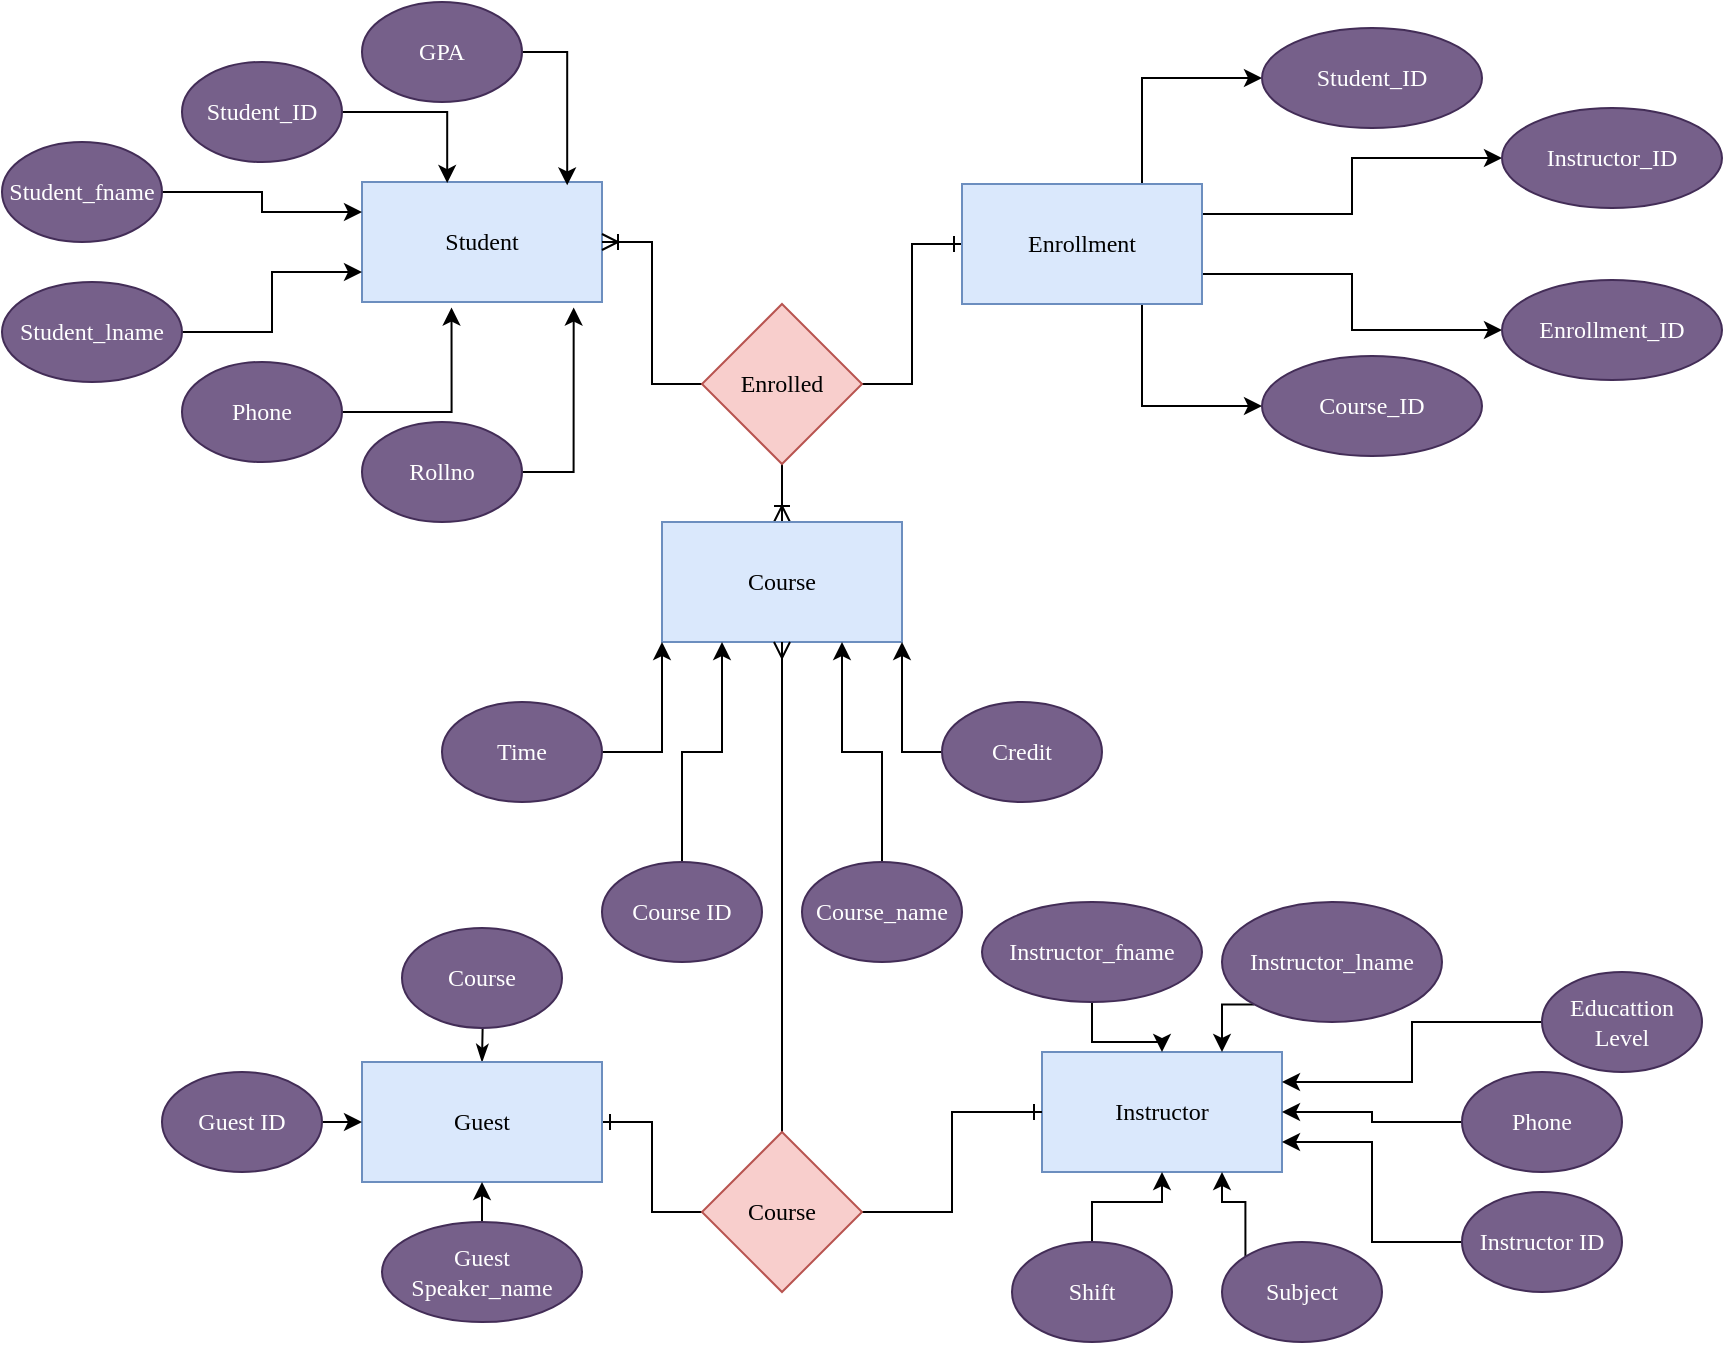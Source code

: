 <mxfile version="21.3.3" type="github">
  <diagram name="Page-1" id="usHrcnoAU3tcRTf7viQb">
    <mxGraphModel dx="1444" dy="796" grid="1" gridSize="10" guides="1" tooltips="1" connect="1" arrows="1" fold="1" page="1" pageScale="1" pageWidth="850" pageHeight="1100" math="0" shadow="0">
      <root>
        <mxCell id="0" />
        <mxCell id="1" parent="0" />
        <mxCell id="ec4J29s_vWeNu1NEpmu9-1" value="Student" style="rounded=0;whiteSpace=wrap;html=1;fillColor=#dae8fc;strokeColor=#6c8ebf;fontFamily=Times New Roman;" vertex="1" parent="1">
          <mxGeometry x="240" y="150" width="120" height="60" as="geometry" />
        </mxCell>
        <mxCell id="ec4J29s_vWeNu1NEpmu9-2" style="edgeStyle=orthogonalEdgeStyle;rounded=0;orthogonalLoop=1;jettySize=auto;html=1;exitX=1;exitY=0.5;exitDx=0;exitDy=0;entryX=0;entryY=0.25;entryDx=0;entryDy=0;fontFamily=Times New Roman;" edge="1" parent="1" source="ec4J29s_vWeNu1NEpmu9-3" target="ec4J29s_vWeNu1NEpmu9-1">
          <mxGeometry relative="1" as="geometry" />
        </mxCell>
        <mxCell id="ec4J29s_vWeNu1NEpmu9-3" value="Student_fname" style="ellipse;whiteSpace=wrap;html=1;fillColor=#76608a;strokeColor=#432D57;fontColor=#ffffff;fontFamily=Times New Roman;" vertex="1" parent="1">
          <mxGeometry x="60" y="130" width="80" height="50" as="geometry" />
        </mxCell>
        <mxCell id="ec4J29s_vWeNu1NEpmu9-4" style="edgeStyle=orthogonalEdgeStyle;rounded=0;orthogonalLoop=1;jettySize=auto;html=1;exitX=1;exitY=0.5;exitDx=0;exitDy=0;entryX=0.373;entryY=1.046;entryDx=0;entryDy=0;entryPerimeter=0;fontFamily=Times New Roman;" edge="1" parent="1" source="ec4J29s_vWeNu1NEpmu9-5" target="ec4J29s_vWeNu1NEpmu9-1">
          <mxGeometry relative="1" as="geometry" />
        </mxCell>
        <mxCell id="ec4J29s_vWeNu1NEpmu9-5" value="Phone" style="ellipse;whiteSpace=wrap;html=1;fillColor=#76608a;strokeColor=#432D57;fontColor=#ffffff;fontFamily=Times New Roman;" vertex="1" parent="1">
          <mxGeometry x="150" y="240" width="80" height="50" as="geometry" />
        </mxCell>
        <mxCell id="ec4J29s_vWeNu1NEpmu9-6" style="edgeStyle=orthogonalEdgeStyle;rounded=0;orthogonalLoop=1;jettySize=auto;html=1;exitX=1;exitY=0.5;exitDx=0;exitDy=0;entryX=0.355;entryY=0.009;entryDx=0;entryDy=0;entryPerimeter=0;fontFamily=Times New Roman;" edge="1" parent="1" source="ec4J29s_vWeNu1NEpmu9-7" target="ec4J29s_vWeNu1NEpmu9-1">
          <mxGeometry relative="1" as="geometry" />
        </mxCell>
        <mxCell id="ec4J29s_vWeNu1NEpmu9-7" value="Student_ID" style="ellipse;whiteSpace=wrap;html=1;fillColor=#76608a;strokeColor=#432D57;fontColor=#ffffff;fontFamily=Times New Roman;" vertex="1" parent="1">
          <mxGeometry x="150" y="90" width="80" height="50" as="geometry" />
        </mxCell>
        <mxCell id="ec4J29s_vWeNu1NEpmu9-8" style="edgeStyle=orthogonalEdgeStyle;rounded=0;orthogonalLoop=1;jettySize=auto;html=1;exitX=1;exitY=0.5;exitDx=0;exitDy=0;entryX=0.855;entryY=0.028;entryDx=0;entryDy=0;entryPerimeter=0;fontFamily=Times New Roman;" edge="1" parent="1" source="ec4J29s_vWeNu1NEpmu9-9" target="ec4J29s_vWeNu1NEpmu9-1">
          <mxGeometry relative="1" as="geometry" />
        </mxCell>
        <mxCell id="ec4J29s_vWeNu1NEpmu9-9" value="GPA" style="ellipse;whiteSpace=wrap;html=1;fillColor=#76608a;strokeColor=#432D57;fontColor=#ffffff;fontFamily=Times New Roman;" vertex="1" parent="1">
          <mxGeometry x="240" y="60" width="80" height="50" as="geometry" />
        </mxCell>
        <mxCell id="ec4J29s_vWeNu1NEpmu9-10" style="edgeStyle=orthogonalEdgeStyle;rounded=0;orthogonalLoop=1;jettySize=auto;html=1;exitX=1;exitY=0.5;exitDx=0;exitDy=0;entryX=0;entryY=0.75;entryDx=0;entryDy=0;fontFamily=Times New Roman;" edge="1" parent="1" source="ec4J29s_vWeNu1NEpmu9-11" target="ec4J29s_vWeNu1NEpmu9-1">
          <mxGeometry relative="1" as="geometry" />
        </mxCell>
        <mxCell id="ec4J29s_vWeNu1NEpmu9-11" value="Student_lname" style="ellipse;whiteSpace=wrap;html=1;fillColor=#76608a;strokeColor=#432D57;fontColor=#ffffff;fontFamily=Times New Roman;" vertex="1" parent="1">
          <mxGeometry x="60" y="200" width="90" height="50" as="geometry" />
        </mxCell>
        <mxCell id="ec4J29s_vWeNu1NEpmu9-12" style="edgeStyle=orthogonalEdgeStyle;rounded=0;orthogonalLoop=1;jettySize=auto;html=1;exitX=1;exitY=0.5;exitDx=0;exitDy=0;entryX=0.882;entryY=1.046;entryDx=0;entryDy=0;entryPerimeter=0;fontFamily=Times New Roman;" edge="1" parent="1" source="ec4J29s_vWeNu1NEpmu9-13" target="ec4J29s_vWeNu1NEpmu9-1">
          <mxGeometry relative="1" as="geometry" />
        </mxCell>
        <mxCell id="ec4J29s_vWeNu1NEpmu9-13" value="Rollno" style="ellipse;whiteSpace=wrap;html=1;fillColor=#76608a;strokeColor=#432D57;fontColor=#ffffff;fontFamily=Times New Roman;" vertex="1" parent="1">
          <mxGeometry x="240" y="270" width="80" height="50" as="geometry" />
        </mxCell>
        <mxCell id="ec4J29s_vWeNu1NEpmu9-14" style="edgeStyle=orthogonalEdgeStyle;rounded=0;orthogonalLoop=1;jettySize=auto;html=1;exitX=0;exitY=0.5;exitDx=0;exitDy=0;entryX=1;entryY=0.5;entryDx=0;entryDy=0;endArrow=ERoneToMany;endFill=0;fontFamily=Times New Roman;" edge="1" parent="1" source="ec4J29s_vWeNu1NEpmu9-17" target="ec4J29s_vWeNu1NEpmu9-1">
          <mxGeometry relative="1" as="geometry" />
        </mxCell>
        <mxCell id="ec4J29s_vWeNu1NEpmu9-15" style="edgeStyle=orthogonalEdgeStyle;rounded=0;orthogonalLoop=1;jettySize=auto;html=1;exitX=1;exitY=0.5;exitDx=0;exitDy=0;entryX=0;entryY=0.5;entryDx=0;entryDy=0;endArrow=ERone;endFill=0;fontFamily=Times New Roman;" edge="1" parent="1" source="ec4J29s_vWeNu1NEpmu9-17" target="ec4J29s_vWeNu1NEpmu9-46">
          <mxGeometry relative="1" as="geometry" />
        </mxCell>
        <mxCell id="ec4J29s_vWeNu1NEpmu9-16" style="edgeStyle=orthogonalEdgeStyle;rounded=0;orthogonalLoop=1;jettySize=auto;html=1;exitX=0.5;exitY=1;exitDx=0;exitDy=0;entryX=0.5;entryY=0;entryDx=0;entryDy=0;endArrow=ERoneToMany;endFill=0;fontFamily=Times New Roman;" edge="1" parent="1" source="ec4J29s_vWeNu1NEpmu9-17" target="ec4J29s_vWeNu1NEpmu9-31">
          <mxGeometry relative="1" as="geometry" />
        </mxCell>
        <mxCell id="ec4J29s_vWeNu1NEpmu9-17" value="Enrolled" style="rhombus;whiteSpace=wrap;html=1;fillColor=#f8cecc;strokeColor=#b85450;fontFamily=Times New Roman;" vertex="1" parent="1">
          <mxGeometry x="410" y="211" width="80" height="80" as="geometry" />
        </mxCell>
        <mxCell id="ec4J29s_vWeNu1NEpmu9-18" value="Instructor" style="rounded=0;whiteSpace=wrap;html=1;fillColor=#dae8fc;strokeColor=#6c8ebf;fontFamily=Times New Roman;" vertex="1" parent="1">
          <mxGeometry x="580" y="585" width="120" height="60" as="geometry" />
        </mxCell>
        <mxCell id="ec4J29s_vWeNu1NEpmu9-19" style="edgeStyle=orthogonalEdgeStyle;rounded=0;orthogonalLoop=1;jettySize=auto;html=1;exitX=0.5;exitY=1;exitDx=0;exitDy=0;entryX=0.5;entryY=0;entryDx=0;entryDy=0;fontFamily=Times New Roman;" edge="1" parent="1" source="ec4J29s_vWeNu1NEpmu9-20" target="ec4J29s_vWeNu1NEpmu9-18">
          <mxGeometry relative="1" as="geometry" />
        </mxCell>
        <mxCell id="ec4J29s_vWeNu1NEpmu9-20" value="Instructor_fname" style="ellipse;whiteSpace=wrap;html=1;fillColor=#76608a;strokeColor=#432D57;fontColor=#ffffff;fontFamily=Times New Roman;" vertex="1" parent="1">
          <mxGeometry x="550" y="510" width="110" height="50" as="geometry" />
        </mxCell>
        <mxCell id="ec4J29s_vWeNu1NEpmu9-21" style="edgeStyle=orthogonalEdgeStyle;rounded=0;orthogonalLoop=1;jettySize=auto;html=1;exitX=0;exitY=0.5;exitDx=0;exitDy=0;entryX=1;entryY=0.75;entryDx=0;entryDy=0;fontFamily=Times New Roman;" edge="1" parent="1" source="ec4J29s_vWeNu1NEpmu9-22" target="ec4J29s_vWeNu1NEpmu9-18">
          <mxGeometry relative="1" as="geometry" />
        </mxCell>
        <mxCell id="ec4J29s_vWeNu1NEpmu9-22" value="Instructor ID" style="ellipse;whiteSpace=wrap;html=1;fillColor=#76608a;strokeColor=#432D57;fontColor=#ffffff;fontFamily=Times New Roman;" vertex="1" parent="1">
          <mxGeometry x="790" y="655" width="80" height="50" as="geometry" />
        </mxCell>
        <mxCell id="ec4J29s_vWeNu1NEpmu9-23" style="edgeStyle=orthogonalEdgeStyle;rounded=0;orthogonalLoop=1;jettySize=auto;html=1;exitX=0;exitY=0.5;exitDx=0;exitDy=0;entryX=1;entryY=0.25;entryDx=0;entryDy=0;fontFamily=Times New Roman;" edge="1" parent="1" source="ec4J29s_vWeNu1NEpmu9-24" target="ec4J29s_vWeNu1NEpmu9-18">
          <mxGeometry relative="1" as="geometry" />
        </mxCell>
        <mxCell id="ec4J29s_vWeNu1NEpmu9-24" value="Educattion&lt;br&gt;Level" style="ellipse;whiteSpace=wrap;html=1;fillColor=#76608a;strokeColor=#432D57;fontColor=#ffffff;fontFamily=Times New Roman;" vertex="1" parent="1">
          <mxGeometry x="830" y="545" width="80" height="50" as="geometry" />
        </mxCell>
        <mxCell id="ec4J29s_vWeNu1NEpmu9-91" style="edgeStyle=orthogonalEdgeStyle;rounded=0;orthogonalLoop=1;jettySize=auto;html=1;exitX=0;exitY=1;exitDx=0;exitDy=0;entryX=0.75;entryY=0;entryDx=0;entryDy=0;fontFamily=Times New Roman;" edge="1" parent="1" source="ec4J29s_vWeNu1NEpmu9-26" target="ec4J29s_vWeNu1NEpmu9-18">
          <mxGeometry relative="1" as="geometry" />
        </mxCell>
        <mxCell id="ec4J29s_vWeNu1NEpmu9-26" value="Instructor_lname" style="ellipse;whiteSpace=wrap;html=1;fillColor=#76608a;strokeColor=#432D57;fontColor=#ffffff;fontFamily=Times New Roman;" vertex="1" parent="1">
          <mxGeometry x="670" y="510" width="110" height="60" as="geometry" />
        </mxCell>
        <mxCell id="ec4J29s_vWeNu1NEpmu9-90" style="edgeStyle=orthogonalEdgeStyle;rounded=0;orthogonalLoop=1;jettySize=auto;html=1;exitX=0;exitY=0;exitDx=0;exitDy=0;entryX=0.75;entryY=1;entryDx=0;entryDy=0;fontFamily=Times New Roman;" edge="1" parent="1" source="ec4J29s_vWeNu1NEpmu9-28" target="ec4J29s_vWeNu1NEpmu9-18">
          <mxGeometry relative="1" as="geometry" />
        </mxCell>
        <mxCell id="ec4J29s_vWeNu1NEpmu9-28" value="Subject" style="ellipse;whiteSpace=wrap;html=1;fillColor=#76608a;strokeColor=#432D57;fontColor=#ffffff;fontFamily=Times New Roman;" vertex="1" parent="1">
          <mxGeometry x="670" y="680" width="80" height="50" as="geometry" />
        </mxCell>
        <mxCell id="ec4J29s_vWeNu1NEpmu9-29" style="edgeStyle=orthogonalEdgeStyle;rounded=0;orthogonalLoop=1;jettySize=auto;html=1;exitX=0.5;exitY=0;exitDx=0;exitDy=0;entryX=0.5;entryY=1;entryDx=0;entryDy=0;fontFamily=Times New Roman;" edge="1" parent="1" source="ec4J29s_vWeNu1NEpmu9-30" target="ec4J29s_vWeNu1NEpmu9-18">
          <mxGeometry relative="1" as="geometry" />
        </mxCell>
        <mxCell id="ec4J29s_vWeNu1NEpmu9-30" value="Shift" style="ellipse;whiteSpace=wrap;html=1;fillColor=#76608a;strokeColor=#432D57;fontColor=#ffffff;fontFamily=Times New Roman;" vertex="1" parent="1">
          <mxGeometry x="565" y="680" width="80" height="50" as="geometry" />
        </mxCell>
        <mxCell id="ec4J29s_vWeNu1NEpmu9-31" value="Course" style="rounded=0;whiteSpace=wrap;html=1;fillColor=#dae8fc;strokeColor=#6c8ebf;fontFamily=Times New Roman;" vertex="1" parent="1">
          <mxGeometry x="390" y="320" width="120" height="60" as="geometry" />
        </mxCell>
        <mxCell id="ec4J29s_vWeNu1NEpmu9-32" style="edgeStyle=orthogonalEdgeStyle;rounded=0;orthogonalLoop=1;jettySize=auto;html=1;exitX=0.5;exitY=0;exitDx=0;exitDy=0;entryX=0.25;entryY=1;entryDx=0;entryDy=0;fontFamily=Times New Roman;" edge="1" parent="1" source="ec4J29s_vWeNu1NEpmu9-33" target="ec4J29s_vWeNu1NEpmu9-31">
          <mxGeometry relative="1" as="geometry" />
        </mxCell>
        <mxCell id="ec4J29s_vWeNu1NEpmu9-33" value="Course ID" style="ellipse;whiteSpace=wrap;html=1;fillColor=#76608a;strokeColor=#432D57;fontColor=#ffffff;fontFamily=Times New Roman;" vertex="1" parent="1">
          <mxGeometry x="360" y="490" width="80" height="50" as="geometry" />
        </mxCell>
        <mxCell id="ec4J29s_vWeNu1NEpmu9-36" style="edgeStyle=orthogonalEdgeStyle;rounded=0;orthogonalLoop=1;jettySize=auto;html=1;exitX=1;exitY=0.5;exitDx=0;exitDy=0;entryX=0;entryY=1;entryDx=0;entryDy=0;fontFamily=Times New Roman;" edge="1" parent="1" source="ec4J29s_vWeNu1NEpmu9-37" target="ec4J29s_vWeNu1NEpmu9-31">
          <mxGeometry relative="1" as="geometry" />
        </mxCell>
        <mxCell id="ec4J29s_vWeNu1NEpmu9-37" value="Time" style="ellipse;whiteSpace=wrap;html=1;fillColor=#76608a;strokeColor=#432D57;fontColor=#ffffff;fontFamily=Times New Roman;" vertex="1" parent="1">
          <mxGeometry x="280" y="410" width="80" height="50" as="geometry" />
        </mxCell>
        <mxCell id="ec4J29s_vWeNu1NEpmu9-38" style="edgeStyle=orthogonalEdgeStyle;rounded=0;orthogonalLoop=1;jettySize=auto;html=1;exitX=0.5;exitY=0;exitDx=0;exitDy=0;entryX=0.75;entryY=1;entryDx=0;entryDy=0;fontFamily=Times New Roman;" edge="1" parent="1" source="ec4J29s_vWeNu1NEpmu9-39" target="ec4J29s_vWeNu1NEpmu9-31">
          <mxGeometry relative="1" as="geometry" />
        </mxCell>
        <mxCell id="ec4J29s_vWeNu1NEpmu9-39" value="Course_name" style="ellipse;whiteSpace=wrap;html=1;fillColor=#76608a;strokeColor=#432D57;fontColor=#ffffff;fontFamily=Times New Roman;" vertex="1" parent="1">
          <mxGeometry x="460" y="490" width="80" height="50" as="geometry" />
        </mxCell>
        <mxCell id="ec4J29s_vWeNu1NEpmu9-94" style="edgeStyle=orthogonalEdgeStyle;rounded=0;orthogonalLoop=1;jettySize=auto;html=1;exitX=0;exitY=0.5;exitDx=0;exitDy=0;entryX=1;entryY=1;entryDx=0;entryDy=0;fontFamily=Times New Roman;" edge="1" parent="1" source="ec4J29s_vWeNu1NEpmu9-41" target="ec4J29s_vWeNu1NEpmu9-31">
          <mxGeometry relative="1" as="geometry" />
        </mxCell>
        <mxCell id="ec4J29s_vWeNu1NEpmu9-41" value="Credit" style="ellipse;whiteSpace=wrap;html=1;fillColor=#76608a;strokeColor=#432D57;fontColor=#ffffff;fontFamily=Times New Roman;" vertex="1" parent="1">
          <mxGeometry x="530" y="410" width="80" height="50" as="geometry" />
        </mxCell>
        <mxCell id="ec4J29s_vWeNu1NEpmu9-42" style="edgeStyle=orthogonalEdgeStyle;rounded=0;orthogonalLoop=1;jettySize=auto;html=1;exitX=0.75;exitY=0;exitDx=0;exitDy=0;entryX=0;entryY=0.5;entryDx=0;entryDy=0;fontFamily=Times New Roman;" edge="1" parent="1" source="ec4J29s_vWeNu1NEpmu9-46" target="ec4J29s_vWeNu1NEpmu9-49">
          <mxGeometry relative="1" as="geometry" />
        </mxCell>
        <mxCell id="ec4J29s_vWeNu1NEpmu9-43" style="edgeStyle=orthogonalEdgeStyle;rounded=0;orthogonalLoop=1;jettySize=auto;html=1;exitX=1;exitY=0.25;exitDx=0;exitDy=0;entryX=0;entryY=0.5;entryDx=0;entryDy=0;fontFamily=Times New Roman;" edge="1" parent="1" source="ec4J29s_vWeNu1NEpmu9-46" target="ec4J29s_vWeNu1NEpmu9-48">
          <mxGeometry relative="1" as="geometry" />
        </mxCell>
        <mxCell id="ec4J29s_vWeNu1NEpmu9-44" style="edgeStyle=orthogonalEdgeStyle;rounded=0;orthogonalLoop=1;jettySize=auto;html=1;exitX=1;exitY=0.75;exitDx=0;exitDy=0;entryX=0;entryY=0.5;entryDx=0;entryDy=0;fontFamily=Times New Roman;" edge="1" parent="1" source="ec4J29s_vWeNu1NEpmu9-46" target="ec4J29s_vWeNu1NEpmu9-47">
          <mxGeometry relative="1" as="geometry" />
        </mxCell>
        <mxCell id="ec4J29s_vWeNu1NEpmu9-45" style="edgeStyle=orthogonalEdgeStyle;rounded=0;orthogonalLoop=1;jettySize=auto;html=1;exitX=0.75;exitY=1;exitDx=0;exitDy=0;entryX=0;entryY=0.5;entryDx=0;entryDy=0;fontFamily=Times New Roman;" edge="1" parent="1" source="ec4J29s_vWeNu1NEpmu9-46" target="ec4J29s_vWeNu1NEpmu9-50">
          <mxGeometry relative="1" as="geometry" />
        </mxCell>
        <mxCell id="ec4J29s_vWeNu1NEpmu9-46" value="Enrollment" style="rounded=0;whiteSpace=wrap;html=1;fillColor=#dae8fc;strokeColor=#6c8ebf;fontFamily=Times New Roman;" vertex="1" parent="1">
          <mxGeometry x="540" y="151" width="120" height="60" as="geometry" />
        </mxCell>
        <mxCell id="ec4J29s_vWeNu1NEpmu9-47" value="Enrollment_ID" style="ellipse;whiteSpace=wrap;html=1;fillColor=#76608a;strokeColor=#432D57;fontColor=#ffffff;fontFamily=Times New Roman;" vertex="1" parent="1">
          <mxGeometry x="810" y="199" width="110" height="50" as="geometry" />
        </mxCell>
        <mxCell id="ec4J29s_vWeNu1NEpmu9-48" value="Instructor_ID" style="ellipse;whiteSpace=wrap;html=1;fillColor=#76608a;strokeColor=#432D57;fontColor=#ffffff;fontFamily=Times New Roman;" vertex="1" parent="1">
          <mxGeometry x="810" y="113" width="110" height="50" as="geometry" />
        </mxCell>
        <mxCell id="ec4J29s_vWeNu1NEpmu9-49" value="Student_ID" style="ellipse;whiteSpace=wrap;html=1;fillColor=#76608a;strokeColor=#432D57;fontColor=#ffffff;fontFamily=Times New Roman;" vertex="1" parent="1">
          <mxGeometry x="690" y="73" width="110" height="50" as="geometry" />
        </mxCell>
        <mxCell id="ec4J29s_vWeNu1NEpmu9-50" value="Course_ID" style="ellipse;whiteSpace=wrap;html=1;fillColor=#76608a;strokeColor=#432D57;fontColor=#ffffff;fontFamily=Times New Roman;" vertex="1" parent="1">
          <mxGeometry x="690" y="237" width="110" height="50" as="geometry" />
        </mxCell>
        <mxCell id="ec4J29s_vWeNu1NEpmu9-51" style="edgeStyle=orthogonalEdgeStyle;rounded=0;orthogonalLoop=1;jettySize=auto;html=1;exitX=0.5;exitY=0;exitDx=0;exitDy=0;entryX=0.5;entryY=1;entryDx=0;entryDy=0;endArrow=ERmany;endFill=0;fontFamily=Times New Roman;" edge="1" parent="1" source="ec4J29s_vWeNu1NEpmu9-55" target="ec4J29s_vWeNu1NEpmu9-31">
          <mxGeometry relative="1" as="geometry" />
        </mxCell>
        <mxCell id="ec4J29s_vWeNu1NEpmu9-52" style="edgeStyle=orthogonalEdgeStyle;rounded=0;orthogonalLoop=1;jettySize=auto;html=1;exitX=1;exitY=0.5;exitDx=0;exitDy=0;entryX=0;entryY=0.5;entryDx=0;entryDy=0;endArrow=ERone;endFill=0;fontFamily=Times New Roman;" edge="1" parent="1" source="ec4J29s_vWeNu1NEpmu9-55" target="ec4J29s_vWeNu1NEpmu9-18">
          <mxGeometry relative="1" as="geometry" />
        </mxCell>
        <mxCell id="ec4J29s_vWeNu1NEpmu9-54" style="edgeStyle=orthogonalEdgeStyle;rounded=0;orthogonalLoop=1;jettySize=auto;html=1;exitX=0.5;exitY=1;exitDx=0;exitDy=0;entryX=0.5;entryY=0;entryDx=0;entryDy=0;endArrow=classicThin;endFill=1;fontFamily=Times New Roman;" edge="1" parent="1" target="ec4J29s_vWeNu1NEpmu9-56">
          <mxGeometry relative="1" as="geometry">
            <mxPoint x="300" y="535" as="sourcePoint" />
          </mxGeometry>
        </mxCell>
        <mxCell id="ec4J29s_vWeNu1NEpmu9-86" style="edgeStyle=orthogonalEdgeStyle;rounded=0;orthogonalLoop=1;jettySize=auto;html=1;exitX=0;exitY=0.5;exitDx=0;exitDy=0;entryX=1;entryY=0.5;entryDx=0;entryDy=0;endArrow=ERone;endFill=0;fontFamily=Times New Roman;" edge="1" parent="1" source="ec4J29s_vWeNu1NEpmu9-55" target="ec4J29s_vWeNu1NEpmu9-56">
          <mxGeometry relative="1" as="geometry" />
        </mxCell>
        <mxCell id="ec4J29s_vWeNu1NEpmu9-55" value="Course" style="rhombus;whiteSpace=wrap;html=1;fillColor=#f8cecc;strokeColor=#b85450;fontFamily=Times New Roman;" vertex="1" parent="1">
          <mxGeometry x="410" y="625" width="80" height="80" as="geometry" />
        </mxCell>
        <mxCell id="ec4J29s_vWeNu1NEpmu9-56" value="Guest" style="rounded=0;whiteSpace=wrap;html=1;fillColor=#dae8fc;strokeColor=#6c8ebf;fontFamily=Times New Roman;" vertex="1" parent="1">
          <mxGeometry x="240" y="590" width="120" height="60" as="geometry" />
        </mxCell>
        <mxCell id="ec4J29s_vWeNu1NEpmu9-88" style="edgeStyle=orthogonalEdgeStyle;rounded=0;orthogonalLoop=1;jettySize=auto;html=1;exitX=1;exitY=0.5;exitDx=0;exitDy=0;entryX=0;entryY=0.5;entryDx=0;entryDy=0;fontFamily=Times New Roman;" edge="1" parent="1" source="ec4J29s_vWeNu1NEpmu9-58" target="ec4J29s_vWeNu1NEpmu9-56">
          <mxGeometry relative="1" as="geometry" />
        </mxCell>
        <mxCell id="ec4J29s_vWeNu1NEpmu9-58" value="Guest ID" style="ellipse;whiteSpace=wrap;html=1;fillColor=#76608a;strokeColor=#432D57;fontColor=#ffffff;fontFamily=Times New Roman;" vertex="1" parent="1">
          <mxGeometry x="140" y="595" width="80" height="50" as="geometry" />
        </mxCell>
        <mxCell id="ec4J29s_vWeNu1NEpmu9-60" value="Course" style="ellipse;whiteSpace=wrap;html=1;fillColor=#76608a;strokeColor=#432D57;fontColor=#ffffff;fontFamily=Times New Roman;" vertex="1" parent="1">
          <mxGeometry x="260" y="523" width="80" height="50" as="geometry" />
        </mxCell>
        <mxCell id="ec4J29s_vWeNu1NEpmu9-89" style="edgeStyle=orthogonalEdgeStyle;rounded=0;orthogonalLoop=1;jettySize=auto;html=1;exitX=0.5;exitY=0;exitDx=0;exitDy=0;entryX=0.5;entryY=1;entryDx=0;entryDy=0;fontFamily=Times New Roman;" edge="1" parent="1" source="ec4J29s_vWeNu1NEpmu9-62" target="ec4J29s_vWeNu1NEpmu9-56">
          <mxGeometry relative="1" as="geometry" />
        </mxCell>
        <mxCell id="ec4J29s_vWeNu1NEpmu9-62" value="Guest&lt;br&gt;Speaker_name" style="ellipse;whiteSpace=wrap;html=1;fillColor=#76608a;strokeColor=#432D57;fontColor=#ffffff;fontFamily=Times New Roman;" vertex="1" parent="1">
          <mxGeometry x="250" y="670" width="100" height="50" as="geometry" />
        </mxCell>
        <mxCell id="ec4J29s_vWeNu1NEpmu9-93" style="edgeStyle=orthogonalEdgeStyle;rounded=0;orthogonalLoop=1;jettySize=auto;html=1;exitX=0;exitY=0.5;exitDx=0;exitDy=0;entryX=1;entryY=0.5;entryDx=0;entryDy=0;fontFamily=Times New Roman;" edge="1" parent="1" source="ec4J29s_vWeNu1NEpmu9-92" target="ec4J29s_vWeNu1NEpmu9-18">
          <mxGeometry relative="1" as="geometry" />
        </mxCell>
        <mxCell id="ec4J29s_vWeNu1NEpmu9-92" value="Phone" style="ellipse;whiteSpace=wrap;html=1;fillColor=#76608a;strokeColor=#432D57;fontColor=#ffffff;fontFamily=Times New Roman;" vertex="1" parent="1">
          <mxGeometry x="790" y="595" width="80" height="50" as="geometry" />
        </mxCell>
      </root>
    </mxGraphModel>
  </diagram>
</mxfile>
